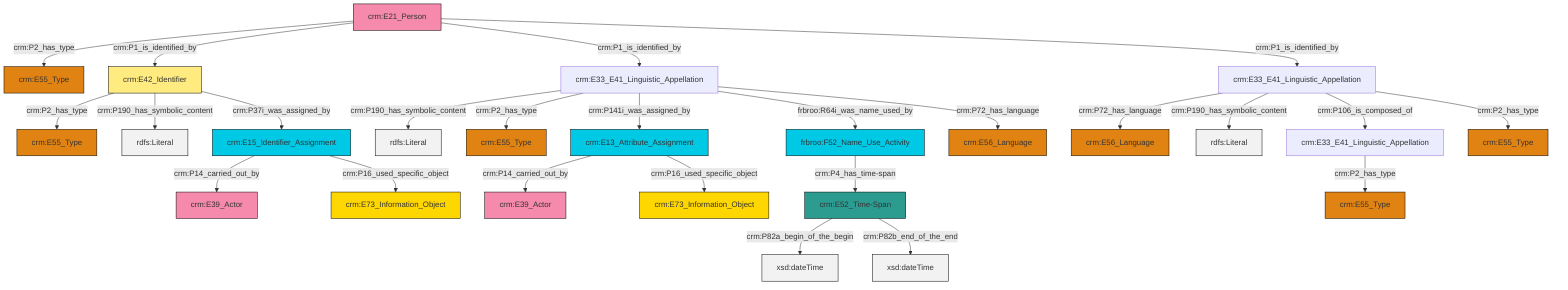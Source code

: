 graph TD
classDef Literal fill:#f2f2f2,stroke:#000000;
classDef CRM_Entity fill:#FFFFFF,stroke:#000000;
classDef Temporal_Entity fill:#00C9E6, stroke:#000000;
classDef Type fill:#E18312, stroke:#000000;
classDef Time-Span fill:#2C9C91, stroke:#000000;
classDef Appellation fill:#FFEB7F, stroke:#000000;
classDef Place fill:#008836, stroke:#000000;
classDef Persistent_Item fill:#B266B2, stroke:#000000;
classDef Conceptual_Object fill:#FFD700, stroke:#000000;
classDef Physical_Thing fill:#D2B48C, stroke:#000000;
classDef Actor fill:#f58aad, stroke:#000000;
classDef PC_Classes fill:#4ce600, stroke:#000000;
classDef Multi fill:#cccccc,stroke:#000000;

8["crm:E33_E41_Linguistic_Appellation"]:::Default -->|crm:P190_has_symbolic_content| 10[rdfs:Literal]:::Literal
15["crm:E33_E41_Linguistic_Appellation"]:::Default -->|crm:P2_has_type| 16["crm:E55_Type"]:::Type
8["crm:E33_E41_Linguistic_Appellation"]:::Default -->|crm:P2_has_type| 19["crm:E55_Type"]:::Type
6["crm:E21_Person"]:::Actor -->|crm:P2_has_type| 20["crm:E55_Type"]:::Type
4["crm:E33_E41_Linguistic_Appellation"]:::Default -->|crm:P72_has_language| 21["crm:E56_Language"]:::Type
17["crm:E42_Identifier"]:::Appellation -->|crm:P2_has_type| 22["crm:E55_Type"]:::Type
8["crm:E33_E41_Linguistic_Appellation"]:::Default -->|crm:P141i_was_assigned_by| 2["crm:E13_Attribute_Assignment"]:::Temporal_Entity
8["crm:E33_E41_Linguistic_Appellation"]:::Default -->|frbroo:R64i_was_name_used_by| 27["frbroo:F52_Name_Use_Activity"]:::Temporal_Entity
31["crm:E15_Identifier_Assignment"]:::Temporal_Entity -->|crm:P14_carried_out_by| 0["crm:E39_Actor"]:::Actor
4["crm:E33_E41_Linguistic_Appellation"]:::Default -->|crm:P190_has_symbolic_content| 32[rdfs:Literal]:::Literal
2["crm:E13_Attribute_Assignment"]:::Temporal_Entity -->|crm:P14_carried_out_by| 33["crm:E39_Actor"]:::Actor
11["crm:E52_Time-Span"]:::Time-Span -->|crm:P82a_begin_of_the_begin| 34[xsd:dateTime]:::Literal
17["crm:E42_Identifier"]:::Appellation -->|crm:P190_has_symbolic_content| 36[rdfs:Literal]:::Literal
17["crm:E42_Identifier"]:::Appellation -->|crm:P37i_was_assigned_by| 31["crm:E15_Identifier_Assignment"]:::Temporal_Entity
6["crm:E21_Person"]:::Actor -->|crm:P1_is_identified_by| 17["crm:E42_Identifier"]:::Appellation
31["crm:E15_Identifier_Assignment"]:::Temporal_Entity -->|crm:P16_used_specific_object| 24["crm:E73_Information_Object"]:::Conceptual_Object
6["crm:E21_Person"]:::Actor -->|crm:P1_is_identified_by| 8["crm:E33_E41_Linguistic_Appellation"]:::Default
4["crm:E33_E41_Linguistic_Appellation"]:::Default -->|crm:P106_is_composed_of| 15["crm:E33_E41_Linguistic_Appellation"]:::Default
27["frbroo:F52_Name_Use_Activity"]:::Temporal_Entity -->|crm:P4_has_time-span| 11["crm:E52_Time-Span"]:::Time-Span
2["crm:E13_Attribute_Assignment"]:::Temporal_Entity -->|crm:P16_used_specific_object| 38["crm:E73_Information_Object"]:::Conceptual_Object
4["crm:E33_E41_Linguistic_Appellation"]:::Default -->|crm:P2_has_type| 13["crm:E55_Type"]:::Type
11["crm:E52_Time-Span"]:::Time-Span -->|crm:P82b_end_of_the_end| 41[xsd:dateTime]:::Literal
8["crm:E33_E41_Linguistic_Appellation"]:::Default -->|crm:P72_has_language| 39["crm:E56_Language"]:::Type
6["crm:E21_Person"]:::Actor -->|crm:P1_is_identified_by| 4["crm:E33_E41_Linguistic_Appellation"]:::Default